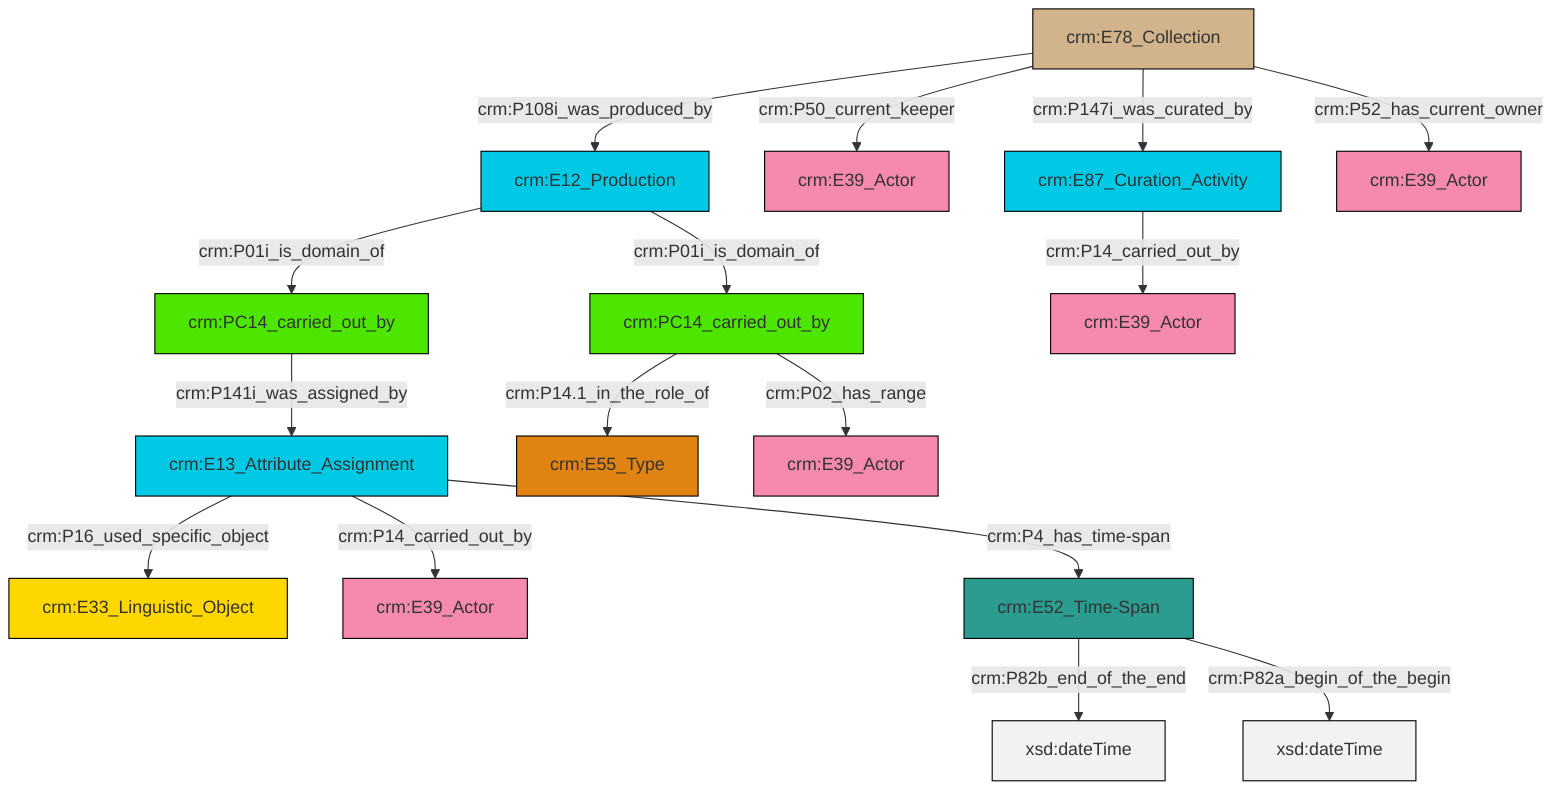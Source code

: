 graph TD
classDef Literal fill:#f2f2f2,stroke:#000000;
classDef CRM_Entity fill:#FFFFFF,stroke:#000000;
classDef Temporal_Entity fill:#00C9E6, stroke:#000000;
classDef Type fill:#E18312, stroke:#000000;
classDef Time-Span fill:#2C9C91, stroke:#000000;
classDef Appellation fill:#FFEB7F, stroke:#000000;
classDef Place fill:#008836, stroke:#000000;
classDef Persistent_Item fill:#B266B2, stroke:#000000;
classDef Conceptual_Object fill:#FFD700, stroke:#000000;
classDef Physical_Thing fill:#D2B48C, stroke:#000000;
classDef Actor fill:#f58aad, stroke:#000000;
classDef PC_Classes fill:#4ce600, stroke:#000000;
classDef Multi fill:#cccccc,stroke:#000000;

0["crm:PC14_carried_out_by"]:::PC_Classes -->|crm:P141i_was_assigned_by| 1["crm:E13_Attribute_Assignment"]:::Temporal_Entity
1["crm:E13_Attribute_Assignment"]:::Temporal_Entity -->|crm:P16_used_specific_object| 4["crm:E33_Linguistic_Object"]:::Conceptual_Object
2["crm:E52_Time-Span"]:::Time-Span -->|crm:P82b_end_of_the_end| 9[xsd:dateTime]:::Literal
7["crm:E78_Collection"]:::Physical_Thing -->|crm:P108i_was_produced_by| 10["crm:E12_Production"]:::Temporal_Entity
11["crm:E87_Curation_Activity"]:::Temporal_Entity -->|crm:P14_carried_out_by| 13["crm:E39_Actor"]:::Actor
10["crm:E12_Production"]:::Temporal_Entity -->|crm:P01i_is_domain_of| 0["crm:PC14_carried_out_by"]:::PC_Classes
15["crm:PC14_carried_out_by"]:::PC_Classes -->|crm:P14.1_in_the_role_of| 16["crm:E55_Type"]:::Type
7["crm:E78_Collection"]:::Physical_Thing -->|crm:P50_current_keeper| 18["crm:E39_Actor"]:::Actor
7["crm:E78_Collection"]:::Physical_Thing -->|crm:P147i_was_curated_by| 11["crm:E87_Curation_Activity"]:::Temporal_Entity
10["crm:E12_Production"]:::Temporal_Entity -->|crm:P01i_is_domain_of| 15["crm:PC14_carried_out_by"]:::PC_Classes
7["crm:E78_Collection"]:::Physical_Thing -->|crm:P52_has_current_owner| 21["crm:E39_Actor"]:::Actor
1["crm:E13_Attribute_Assignment"]:::Temporal_Entity -->|crm:P14_carried_out_by| 24["crm:E39_Actor"]:::Actor
1["crm:E13_Attribute_Assignment"]:::Temporal_Entity -->|crm:P4_has_time-span| 2["crm:E52_Time-Span"]:::Time-Span
15["crm:PC14_carried_out_by"]:::PC_Classes -->|crm:P02_has_range| 5["crm:E39_Actor"]:::Actor
2["crm:E52_Time-Span"]:::Time-Span -->|crm:P82a_begin_of_the_begin| 29[xsd:dateTime]:::Literal
